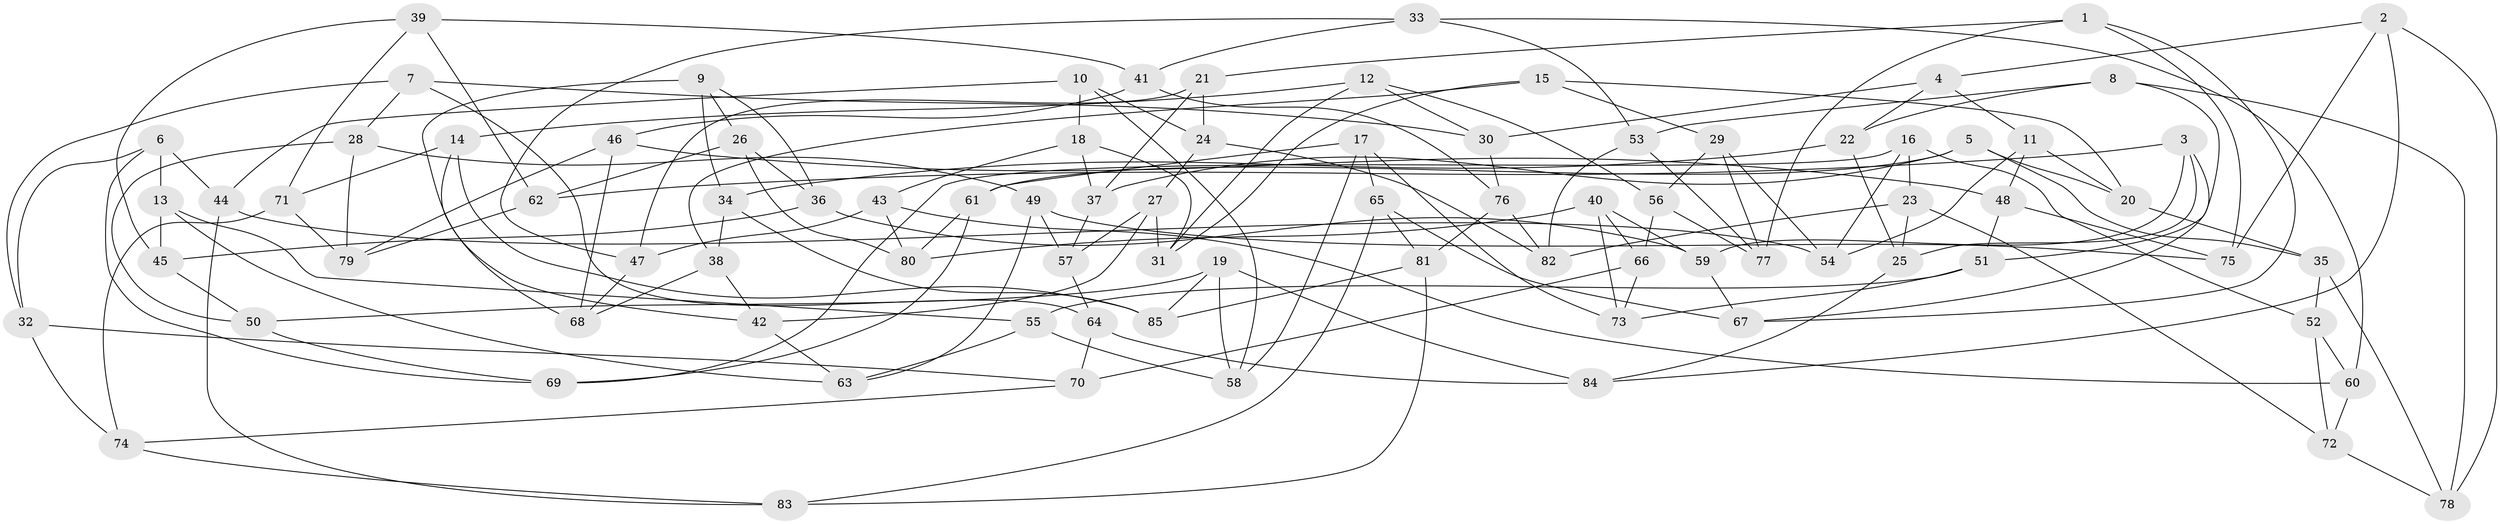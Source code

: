 // Generated by graph-tools (version 1.1) at 2025/37/03/09/25 02:37:54]
// undirected, 85 vertices, 170 edges
graph export_dot {
graph [start="1"]
  node [color=gray90,style=filled];
  1;
  2;
  3;
  4;
  5;
  6;
  7;
  8;
  9;
  10;
  11;
  12;
  13;
  14;
  15;
  16;
  17;
  18;
  19;
  20;
  21;
  22;
  23;
  24;
  25;
  26;
  27;
  28;
  29;
  30;
  31;
  32;
  33;
  34;
  35;
  36;
  37;
  38;
  39;
  40;
  41;
  42;
  43;
  44;
  45;
  46;
  47;
  48;
  49;
  50;
  51;
  52;
  53;
  54;
  55;
  56;
  57;
  58;
  59;
  60;
  61;
  62;
  63;
  64;
  65;
  66;
  67;
  68;
  69;
  70;
  71;
  72;
  73;
  74;
  75;
  76;
  77;
  78;
  79;
  80;
  81;
  82;
  83;
  84;
  85;
  1 -- 21;
  1 -- 77;
  1 -- 75;
  1 -- 67;
  2 -- 4;
  2 -- 75;
  2 -- 84;
  2 -- 78;
  3 -- 59;
  3 -- 25;
  3 -- 62;
  3 -- 67;
  4 -- 11;
  4 -- 30;
  4 -- 22;
  5 -- 37;
  5 -- 35;
  5 -- 20;
  5 -- 61;
  6 -- 13;
  6 -- 69;
  6 -- 32;
  6 -- 44;
  7 -- 32;
  7 -- 64;
  7 -- 28;
  7 -- 30;
  8 -- 51;
  8 -- 22;
  8 -- 78;
  8 -- 53;
  9 -- 34;
  9 -- 26;
  9 -- 42;
  9 -- 36;
  10 -- 24;
  10 -- 18;
  10 -- 58;
  10 -- 44;
  11 -- 20;
  11 -- 54;
  11 -- 48;
  12 -- 56;
  12 -- 31;
  12 -- 30;
  12 -- 14;
  13 -- 55;
  13 -- 63;
  13 -- 45;
  14 -- 71;
  14 -- 85;
  14 -- 68;
  15 -- 20;
  15 -- 38;
  15 -- 31;
  15 -- 29;
  16 -- 69;
  16 -- 54;
  16 -- 23;
  16 -- 52;
  17 -- 65;
  17 -- 73;
  17 -- 61;
  17 -- 58;
  18 -- 43;
  18 -- 31;
  18 -- 37;
  19 -- 50;
  19 -- 85;
  19 -- 84;
  19 -- 58;
  20 -- 35;
  21 -- 24;
  21 -- 37;
  21 -- 47;
  22 -- 34;
  22 -- 25;
  23 -- 25;
  23 -- 82;
  23 -- 72;
  24 -- 82;
  24 -- 27;
  25 -- 84;
  26 -- 62;
  26 -- 80;
  26 -- 36;
  27 -- 31;
  27 -- 42;
  27 -- 57;
  28 -- 79;
  28 -- 50;
  28 -- 49;
  29 -- 77;
  29 -- 54;
  29 -- 56;
  30 -- 76;
  32 -- 74;
  32 -- 70;
  33 -- 47;
  33 -- 60;
  33 -- 41;
  33 -- 53;
  34 -- 38;
  34 -- 85;
  35 -- 78;
  35 -- 52;
  36 -- 59;
  36 -- 45;
  37 -- 57;
  38 -- 42;
  38 -- 68;
  39 -- 41;
  39 -- 45;
  39 -- 62;
  39 -- 71;
  40 -- 80;
  40 -- 59;
  40 -- 73;
  40 -- 66;
  41 -- 76;
  41 -- 46;
  42 -- 63;
  43 -- 47;
  43 -- 60;
  43 -- 80;
  44 -- 54;
  44 -- 83;
  45 -- 50;
  46 -- 79;
  46 -- 68;
  46 -- 48;
  47 -- 68;
  48 -- 75;
  48 -- 51;
  49 -- 57;
  49 -- 75;
  49 -- 63;
  50 -- 69;
  51 -- 73;
  51 -- 55;
  52 -- 60;
  52 -- 72;
  53 -- 82;
  53 -- 77;
  55 -- 58;
  55 -- 63;
  56 -- 66;
  56 -- 77;
  57 -- 64;
  59 -- 67;
  60 -- 72;
  61 -- 80;
  61 -- 69;
  62 -- 79;
  64 -- 84;
  64 -- 70;
  65 -- 83;
  65 -- 67;
  65 -- 81;
  66 -- 70;
  66 -- 73;
  70 -- 74;
  71 -- 74;
  71 -- 79;
  72 -- 78;
  74 -- 83;
  76 -- 81;
  76 -- 82;
  81 -- 85;
  81 -- 83;
}
